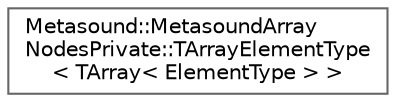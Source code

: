 digraph "Graphical Class Hierarchy"
{
 // INTERACTIVE_SVG=YES
 // LATEX_PDF_SIZE
  bgcolor="transparent";
  edge [fontname=Helvetica,fontsize=10,labelfontname=Helvetica,labelfontsize=10];
  node [fontname=Helvetica,fontsize=10,shape=box,height=0.2,width=0.4];
  rankdir="LR";
  Node0 [id="Node000000",label="Metasound::MetasoundArray\lNodesPrivate::TArrayElementType\l\< TArray\< ElementType \> \>",height=0.2,width=0.4,color="grey40", fillcolor="white", style="filled",URL="$d3/d1e/structMetasound_1_1MetasoundArrayNodesPrivate_1_1TArrayElementType_3_01TArray_3_01ElementType_01_4_01_4.html",tooltip=" "];
}
